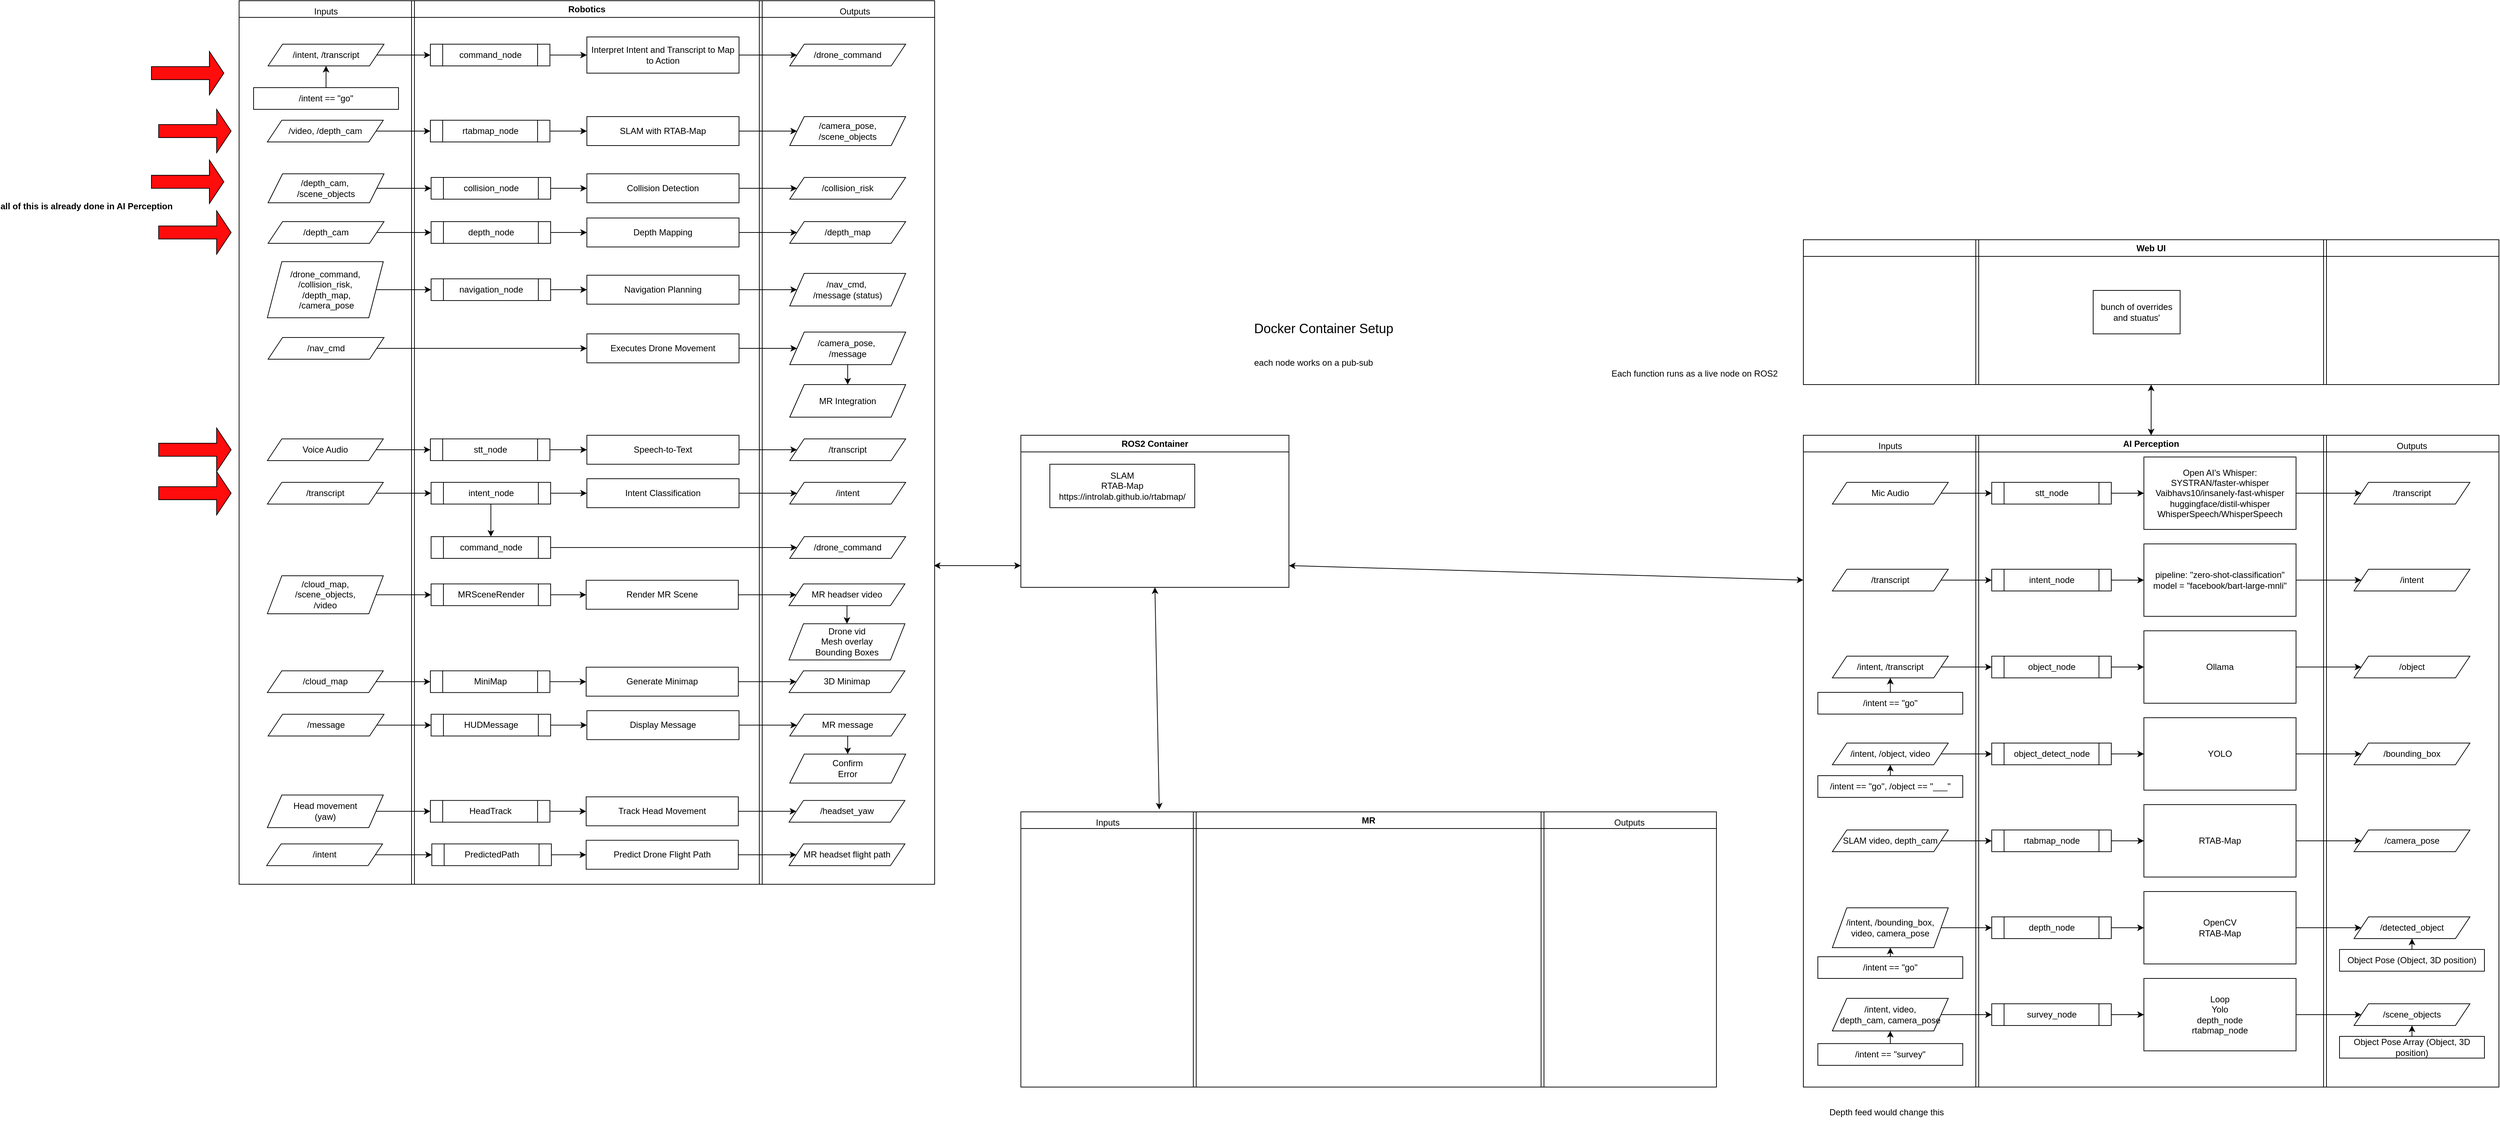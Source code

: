 <mxfile>
    <diagram id="y12sq9UacOIsMTTaWXX6" name="Page-1">
        <mxGraphModel dx="4480" dy="3827" grid="1" gridSize="10" guides="1" tooltips="1" connect="1" arrows="1" fold="1" page="1" pageScale="1" pageWidth="850" pageHeight="1100" math="0" shadow="0">
            <root>
                <mxCell id="0"/>
                <mxCell id="1" parent="0"/>
                <mxCell id="68" value="ROS2 Container" style="swimlane;whiteSpace=wrap;html=1;" parent="1" vertex="1">
                    <mxGeometry y="-1100" width="370" height="210" as="geometry"/>
                </mxCell>
                <mxCell id="71" value="&lt;div&gt;SLAM&lt;/div&gt;RTAB-Map&lt;div&gt;https://introlab.github.io/rtabmap/&lt;/div&gt;" style="whiteSpace=wrap;html=1;" parent="68" vertex="1">
                    <mxGeometry x="40" y="40" width="200" height="60" as="geometry"/>
                </mxCell>
                <mxCell id="72" value="AI Perception" style="swimlane;whiteSpace=wrap;html=1;" parent="1" vertex="1">
                    <mxGeometry x="1080" y="-1100" width="960" height="900" as="geometry"/>
                </mxCell>
                <mxCell id="85" style="edgeStyle=none;html=1;exitX=1;exitY=0.5;exitDx=0;exitDy=0;entryX=0;entryY=0.5;entryDx=0;entryDy=0;" parent="72" source="79" target="81" edge="1">
                    <mxGeometry relative="1" as="geometry"/>
                </mxCell>
                <mxCell id="79" value="Mic Audio" style="shape=parallelogram;perimeter=parallelogramPerimeter;whiteSpace=wrap;html=1;fixedSize=1;" parent="72" vertex="1">
                    <mxGeometry x="40" y="65" width="160" height="30" as="geometry"/>
                </mxCell>
                <mxCell id="81" value="&lt;span style=&quot;color: rgb(0, 0, 0);&quot;&gt;stt_node&lt;/span&gt;" style="shape=process;whiteSpace=wrap;html=1;backgroundOutline=1;" parent="72" vertex="1">
                    <mxGeometry x="260" y="65" width="165" height="30" as="geometry"/>
                </mxCell>
                <mxCell id="87" style="edgeStyle=none;html=1;exitX=1;exitY=0.5;exitDx=0;exitDy=0;entryX=0;entryY=0.5;entryDx=0;entryDy=0;" parent="72" source="82" target="84" edge="1">
                    <mxGeometry relative="1" as="geometry"/>
                </mxCell>
                <mxCell id="82" value="&lt;div&gt;&lt;span style=&quot;background-color: transparent;&quot;&gt;Open AI&#39;s Whisper:&lt;/span&gt;&lt;/div&gt;&lt;div&gt;SYSTRAN/faster-whisper&lt;/div&gt;&lt;div&gt;Vaibhavs10/insanely-fast-whisper&lt;/div&gt;&lt;div&gt;huggingface/distil-whisper&lt;/div&gt;&lt;div&gt;WhisperSpeech/WhisperSpeech&lt;/div&gt;" style="rounded=0;whiteSpace=wrap;html=1;align=center;" parent="72" vertex="1">
                    <mxGeometry x="470" y="30" width="210" height="100" as="geometry"/>
                </mxCell>
                <mxCell id="84" value="/transcript" style="shape=parallelogram;perimeter=parallelogramPerimeter;whiteSpace=wrap;html=1;fixedSize=1;" parent="72" vertex="1">
                    <mxGeometry x="760" y="65" width="160" height="30" as="geometry"/>
                </mxCell>
                <mxCell id="86" style="edgeStyle=none;html=1;exitX=1;exitY=0.5;exitDx=0;exitDy=0;entryX=0;entryY=0.5;entryDx=0;entryDy=0;" parent="72" source="81" target="82" edge="1">
                    <mxGeometry relative="1" as="geometry">
                        <mxPoint x="460" y="80" as="targetPoint"/>
                    </mxGeometry>
                </mxCell>
                <mxCell id="94" style="edgeStyle=none;html=1;exitX=1;exitY=0.5;exitDx=0;exitDy=0;entryX=0;entryY=0.5;entryDx=0;entryDy=0;" parent="72" source="95" target="96" edge="1">
                    <mxGeometry relative="1" as="geometry"/>
                </mxCell>
                <mxCell id="95" value="&lt;span style=&quot;color: rgb(0, 0, 0);&quot;&gt;/transcript&lt;/span&gt;" style="shape=parallelogram;perimeter=parallelogramPerimeter;whiteSpace=wrap;html=1;fixedSize=1;" parent="72" vertex="1">
                    <mxGeometry x="40" y="185" width="160" height="30" as="geometry"/>
                </mxCell>
                <mxCell id="96" value="&lt;span style=&quot;color: rgb(0, 0, 0);&quot;&gt;intent_node&lt;/span&gt;" style="shape=process;whiteSpace=wrap;html=1;backgroundOutline=1;" parent="72" vertex="1">
                    <mxGeometry x="260" y="185" width="165" height="30" as="geometry"/>
                </mxCell>
                <mxCell id="97" style="edgeStyle=none;html=1;exitX=1;exitY=0.5;exitDx=0;exitDy=0;entryX=0;entryY=0.5;entryDx=0;entryDy=0;" parent="72" source="98" target="99" edge="1">
                    <mxGeometry relative="1" as="geometry"/>
                </mxCell>
                <mxCell id="98" value="&lt;p&gt;pipeline: &quot;zero-shot-classification&quot;&lt;br&gt;model = &quot;facebook/bart-large-mnli&quot;&lt;/p&gt;" style="rounded=0;whiteSpace=wrap;html=1;align=center;" parent="72" vertex="1">
                    <mxGeometry x="470" y="150" width="210" height="100" as="geometry"/>
                </mxCell>
                <mxCell id="99" value="/intent" style="shape=parallelogram;perimeter=parallelogramPerimeter;whiteSpace=wrap;html=1;fixedSize=1;" parent="72" vertex="1">
                    <mxGeometry x="760" y="185" width="160" height="30" as="geometry"/>
                </mxCell>
                <mxCell id="100" style="edgeStyle=none;html=1;exitX=1;exitY=0.5;exitDx=0;exitDy=0;entryX=0;entryY=0.5;entryDx=0;entryDy=0;" parent="72" source="96" target="98" edge="1">
                    <mxGeometry relative="1" as="geometry">
                        <mxPoint x="460" y="200" as="targetPoint"/>
                    </mxGeometry>
                </mxCell>
                <mxCell id="101" style="edgeStyle=none;html=1;exitX=1;exitY=0.5;exitDx=0;exitDy=0;entryX=0;entryY=0.5;entryDx=0;entryDy=0;" parent="72" source="102" target="103" edge="1">
                    <mxGeometry relative="1" as="geometry"/>
                </mxCell>
                <mxCell id="102" value="/intent, /transcript" style="shape=parallelogram;perimeter=parallelogramPerimeter;whiteSpace=wrap;html=1;fixedSize=1;" parent="72" vertex="1">
                    <mxGeometry x="40" y="305" width="160" height="30" as="geometry"/>
                </mxCell>
                <mxCell id="103" value="&lt;span style=&quot;color: rgb(0, 0, 0);&quot;&gt;object_node&lt;/span&gt;" style="shape=process;whiteSpace=wrap;html=1;backgroundOutline=1;" parent="72" vertex="1">
                    <mxGeometry x="260" y="305" width="165" height="30" as="geometry"/>
                </mxCell>
                <mxCell id="104" style="edgeStyle=none;html=1;exitX=1;exitY=0.5;exitDx=0;exitDy=0;entryX=0;entryY=0.5;entryDx=0;entryDy=0;" parent="72" source="105" target="106" edge="1">
                    <mxGeometry relative="1" as="geometry"/>
                </mxCell>
                <mxCell id="105" value="&lt;div&gt;Ollama&lt;/div&gt;" style="rounded=0;whiteSpace=wrap;html=1;align=center;" parent="72" vertex="1">
                    <mxGeometry x="470" y="270" width="210" height="100" as="geometry"/>
                </mxCell>
                <mxCell id="106" value="/object" style="shape=parallelogram;perimeter=parallelogramPerimeter;whiteSpace=wrap;html=1;fixedSize=1;" parent="72" vertex="1">
                    <mxGeometry x="760" y="305" width="160" height="30" as="geometry"/>
                </mxCell>
                <mxCell id="107" style="edgeStyle=none;html=1;exitX=1;exitY=0.5;exitDx=0;exitDy=0;entryX=0;entryY=0.5;entryDx=0;entryDy=0;" parent="72" source="103" target="105" edge="1">
                    <mxGeometry relative="1" as="geometry">
                        <mxPoint x="460" y="320" as="targetPoint"/>
                    </mxGeometry>
                </mxCell>
                <mxCell id="108" style="edgeStyle=none;html=1;exitX=1;exitY=0.5;exitDx=0;exitDy=0;entryX=0;entryY=0.5;entryDx=0;entryDy=0;" parent="72" source="109" target="110" edge="1">
                    <mxGeometry relative="1" as="geometry"/>
                </mxCell>
                <mxCell id="109" value="/intent, /object, video" style="shape=parallelogram;perimeter=parallelogramPerimeter;whiteSpace=wrap;html=1;fixedSize=1;" parent="72" vertex="1">
                    <mxGeometry x="40" y="425" width="160" height="30" as="geometry"/>
                </mxCell>
                <mxCell id="110" value="&lt;span style=&quot;color: rgb(0, 0, 0);&quot;&gt;object_detect_node&lt;/span&gt;" style="shape=process;whiteSpace=wrap;html=1;backgroundOutline=1;" parent="72" vertex="1">
                    <mxGeometry x="260" y="425" width="165" height="30" as="geometry"/>
                </mxCell>
                <mxCell id="111" style="edgeStyle=none;html=1;exitX=1;exitY=0.5;exitDx=0;exitDy=0;entryX=0;entryY=0.5;entryDx=0;entryDy=0;" parent="72" source="112" target="113" edge="1">
                    <mxGeometry relative="1" as="geometry"/>
                </mxCell>
                <mxCell id="112" value="&lt;div&gt;YOLO&lt;/div&gt;" style="rounded=0;whiteSpace=wrap;html=1;align=center;" parent="72" vertex="1">
                    <mxGeometry x="470" y="390" width="210" height="100" as="geometry"/>
                </mxCell>
                <mxCell id="113" value="/bounding_box" style="shape=parallelogram;perimeter=parallelogramPerimeter;whiteSpace=wrap;html=1;fixedSize=1;" parent="72" vertex="1">
                    <mxGeometry x="760" y="425" width="160" height="30" as="geometry"/>
                </mxCell>
                <mxCell id="114" style="edgeStyle=none;html=1;exitX=1;exitY=0.5;exitDx=0;exitDy=0;entryX=0;entryY=0.5;entryDx=0;entryDy=0;" parent="72" source="110" target="112" edge="1">
                    <mxGeometry relative="1" as="geometry">
                        <mxPoint x="460" y="440" as="targetPoint"/>
                    </mxGeometry>
                </mxCell>
                <mxCell id="115" style="edgeStyle=none;html=1;exitX=1;exitY=0.5;exitDx=0;exitDy=0;entryX=0;entryY=0.5;entryDx=0;entryDy=0;" parent="72" source="116" target="117" edge="1">
                    <mxGeometry relative="1" as="geometry"/>
                </mxCell>
                <mxCell id="116" value="&lt;p&gt;/intent, /bounding_box,&lt;br&gt;video, camera_pose&lt;/p&gt;" style="shape=parallelogram;perimeter=parallelogramPerimeter;whiteSpace=wrap;html=1;fixedSize=1;" parent="72" vertex="1">
                    <mxGeometry x="40" y="652.5" width="160" height="55" as="geometry"/>
                </mxCell>
                <mxCell id="117" value="&lt;span style=&quot;color: rgb(0, 0, 0);&quot;&gt;depth_node&lt;/span&gt;" style="shape=process;whiteSpace=wrap;html=1;backgroundOutline=1;" parent="72" vertex="1">
                    <mxGeometry x="260" y="665" width="165" height="30" as="geometry"/>
                </mxCell>
                <mxCell id="118" style="edgeStyle=none;html=1;exitX=1;exitY=0.5;exitDx=0;exitDy=0;entryX=0;entryY=0.5;entryDx=0;entryDy=0;" parent="72" source="119" target="120" edge="1">
                    <mxGeometry relative="1" as="geometry"/>
                </mxCell>
                <mxCell id="119" value="OpenCV&lt;br&gt;RTAB-Map" style="rounded=0;whiteSpace=wrap;html=1;align=center;" parent="72" vertex="1">
                    <mxGeometry x="470" y="630" width="210" height="100" as="geometry"/>
                </mxCell>
                <mxCell id="120" value="/detected_object" style="shape=parallelogram;perimeter=parallelogramPerimeter;whiteSpace=wrap;html=1;fixedSize=1;" parent="72" vertex="1">
                    <mxGeometry x="760" y="665" width="160" height="30" as="geometry"/>
                </mxCell>
                <mxCell id="121" style="edgeStyle=none;html=1;exitX=1;exitY=0.5;exitDx=0;exitDy=0;entryX=0;entryY=0.5;entryDx=0;entryDy=0;" parent="72" source="117" target="119" edge="1">
                    <mxGeometry relative="1" as="geometry">
                        <mxPoint x="460" y="680" as="targetPoint"/>
                    </mxGeometry>
                </mxCell>
                <mxCell id="123" style="edgeStyle=none;html=1;exitX=0.5;exitY=0;exitDx=0;exitDy=0;entryX=0.5;entryY=1;entryDx=0;entryDy=0;" parent="72" source="122" target="102" edge="1">
                    <mxGeometry relative="1" as="geometry"/>
                </mxCell>
                <mxCell id="122" value="/intent == &quot;go&quot;" style="rounded=0;whiteSpace=wrap;html=1;" parent="72" vertex="1">
                    <mxGeometry x="20" y="355" width="200" height="30" as="geometry"/>
                </mxCell>
                <mxCell id="125" style="edgeStyle=none;html=1;exitX=0.5;exitY=0;exitDx=0;exitDy=0;entryX=0.5;entryY=1;entryDx=0;entryDy=0;" parent="72" source="124" target="109" edge="1">
                    <mxGeometry relative="1" as="geometry"/>
                </mxCell>
                <mxCell id="124" value="/intent == &quot;go&quot;, /object == &quot;___&quot;" style="rounded=0;whiteSpace=wrap;html=1;" parent="72" vertex="1">
                    <mxGeometry x="20" y="470" width="200" height="30" as="geometry"/>
                </mxCell>
                <mxCell id="127" style="edgeStyle=none;html=1;exitX=0.5;exitY=0;exitDx=0;exitDy=0;entryX=0.5;entryY=1;entryDx=0;entryDy=0;" parent="72" source="126" target="120" edge="1">
                    <mxGeometry relative="1" as="geometry"/>
                </mxCell>
                <mxCell id="126" value="Object Pose (Object, 3D position)" style="rounded=0;whiteSpace=wrap;html=1;" parent="72" vertex="1">
                    <mxGeometry x="740" y="710" width="200" height="30" as="geometry"/>
                </mxCell>
                <mxCell id="169" style="edgeStyle=none;html=1;exitX=0.5;exitY=0;exitDx=0;exitDy=0;entryX=0.5;entryY=1;entryDx=0;entryDy=0;" parent="72" source="128" target="116" edge="1">
                    <mxGeometry relative="1" as="geometry"/>
                </mxCell>
                <mxCell id="128" value="/intent == &quot;go&quot;" style="rounded=0;whiteSpace=wrap;html=1;" parent="72" vertex="1">
                    <mxGeometry x="20" y="720" width="200" height="30" as="geometry"/>
                </mxCell>
                <mxCell id="130" style="edgeStyle=none;html=1;exitX=1;exitY=0.5;exitDx=0;exitDy=0;entryX=0;entryY=0.5;entryDx=0;entryDy=0;" parent="72" source="131" target="132" edge="1">
                    <mxGeometry relative="1" as="geometry"/>
                </mxCell>
                <mxCell id="131" value="&lt;p&gt;/intent, video,&lt;br&gt;depth_cam, camera_pose&lt;/p&gt;" style="shape=parallelogram;perimeter=parallelogramPerimeter;whiteSpace=wrap;html=1;fixedSize=1;" parent="72" vertex="1">
                    <mxGeometry x="40" y="777.5" width="160" height="45" as="geometry"/>
                </mxCell>
                <mxCell id="132" value="&lt;span style=&quot;color: rgb(0, 0, 0);&quot;&gt;survey_node&lt;/span&gt;" style="shape=process;whiteSpace=wrap;html=1;backgroundOutline=1;" parent="72" vertex="1">
                    <mxGeometry x="260" y="785" width="165" height="30" as="geometry"/>
                </mxCell>
                <mxCell id="133" style="edgeStyle=none;html=1;exitX=1;exitY=0.5;exitDx=0;exitDy=0;entryX=0;entryY=0.5;entryDx=0;entryDy=0;" parent="72" source="134" target="135" edge="1">
                    <mxGeometry relative="1" as="geometry"/>
                </mxCell>
                <mxCell id="134" value="&lt;div&gt;Loop&lt;/div&gt;&lt;div&gt;Yolo&lt;/div&gt;&lt;div&gt;depth_node&lt;/div&gt;&lt;div&gt;rtabmap_node&lt;/div&gt;" style="rounded=0;whiteSpace=wrap;html=1;align=center;" parent="72" vertex="1">
                    <mxGeometry x="470" y="750" width="210" height="100" as="geometry"/>
                </mxCell>
                <mxCell id="135" value="/scene_objects" style="shape=parallelogram;perimeter=parallelogramPerimeter;whiteSpace=wrap;html=1;fixedSize=1;" parent="72" vertex="1">
                    <mxGeometry x="760" y="785" width="160" height="30" as="geometry"/>
                </mxCell>
                <mxCell id="136" style="edgeStyle=none;html=1;exitX=1;exitY=0.5;exitDx=0;exitDy=0;entryX=0;entryY=0.5;entryDx=0;entryDy=0;" parent="72" source="132" target="134" edge="1">
                    <mxGeometry relative="1" as="geometry">
                        <mxPoint x="460" y="800" as="targetPoint"/>
                    </mxGeometry>
                </mxCell>
                <mxCell id="137" style="edgeStyle=none;html=1;exitX=0.5;exitY=0;exitDx=0;exitDy=0;entryX=0.5;entryY=1;entryDx=0;entryDy=0;" parent="72" source="138" target="135" edge="1">
                    <mxGeometry relative="1" as="geometry"/>
                </mxCell>
                <mxCell id="138" value="Object Pose Array (Object, 3D position)" style="rounded=0;whiteSpace=wrap;html=1;" parent="72" vertex="1">
                    <mxGeometry x="740" y="830" width="200" height="30" as="geometry"/>
                </mxCell>
                <mxCell id="139" style="edgeStyle=none;html=1;exitX=0.5;exitY=0;exitDx=0;exitDy=0;entryX=0.5;entryY=1;entryDx=0;entryDy=0;" parent="72" source="140" target="131" edge="1">
                    <mxGeometry relative="1" as="geometry"/>
                </mxCell>
                <mxCell id="140" value="/intent == &quot;survey&quot;" style="rounded=0;whiteSpace=wrap;html=1;" parent="72" vertex="1">
                    <mxGeometry x="20" y="840" width="200" height="30" as="geometry"/>
                </mxCell>
                <mxCell id="142" style="edgeStyle=none;html=1;exitX=1;exitY=0.5;exitDx=0;exitDy=0;entryX=0;entryY=0.5;entryDx=0;entryDy=0;" parent="72" source="143" target="144" edge="1">
                    <mxGeometry relative="1" as="geometry"/>
                </mxCell>
                <mxCell id="143" value="&lt;span style=&quot;color: rgb(0, 0, 0);&quot;&gt;SLAM video, depth_cam&lt;/span&gt;" style="shape=parallelogram;perimeter=parallelogramPerimeter;whiteSpace=wrap;html=1;fixedSize=1;" parent="72" vertex="1">
                    <mxGeometry x="40" y="545" width="160" height="30" as="geometry"/>
                </mxCell>
                <mxCell id="144" value="&lt;span style=&quot;color: rgb(0, 0, 0);&quot;&gt;rtabmap_node&lt;/span&gt;" style="shape=process;whiteSpace=wrap;html=1;backgroundOutline=1;" parent="72" vertex="1">
                    <mxGeometry x="260" y="545" width="165" height="30" as="geometry"/>
                </mxCell>
                <mxCell id="145" style="edgeStyle=none;html=1;exitX=1;exitY=0.5;exitDx=0;exitDy=0;entryX=0;entryY=0.5;entryDx=0;entryDy=0;" parent="72" source="146" target="147" edge="1">
                    <mxGeometry relative="1" as="geometry"/>
                </mxCell>
                <mxCell id="146" value="&lt;p&gt;RTAB-Map&lt;/p&gt;" style="rounded=0;whiteSpace=wrap;html=1;align=center;" parent="72" vertex="1">
                    <mxGeometry x="470" y="510" width="210" height="100" as="geometry"/>
                </mxCell>
                <mxCell id="147" value="/camera_pose" style="shape=parallelogram;perimeter=parallelogramPerimeter;whiteSpace=wrap;html=1;fixedSize=1;" parent="72" vertex="1">
                    <mxGeometry x="760" y="545" width="160" height="30" as="geometry"/>
                </mxCell>
                <mxCell id="148" style="edgeStyle=none;html=1;exitX=1;exitY=0.5;exitDx=0;exitDy=0;entryX=0;entryY=0.5;entryDx=0;entryDy=0;" parent="72" source="144" target="146" edge="1">
                    <mxGeometry relative="1" as="geometry">
                        <mxPoint x="460" y="560" as="targetPoint"/>
                    </mxGeometry>
                </mxCell>
                <mxCell id="156" value="Outputs" style="text;html=1;align=center;verticalAlign=middle;whiteSpace=wrap;rounded=0;" parent="72" vertex="1">
                    <mxGeometry x="810" width="60" height="30" as="geometry"/>
                </mxCell>
                <mxCell id="73" value="&lt;h1 style=&quot;margin-top: 0px;&quot;&gt;&lt;span style=&quot;color: rgb(0, 0, 0); text-align: center; background-color: transparent; font-weight: normal;&quot;&gt;&lt;font style=&quot;font-size: 18px;&quot;&gt;Docker Container Setup&lt;/font&gt;&lt;/span&gt;&lt;/h1&gt;&lt;h1 style=&quot;margin-top: 0px;&quot;&gt;&lt;font style=&quot;font-size: 12px;&quot;&gt;&lt;span style=&quot;font-weight: 400;&quot;&gt;each node works on a pub-sub&lt;/span&gt;&lt;/font&gt;&lt;/h1&gt;" style="text;html=1;whiteSpace=wrap;overflow=hidden;rounded=0;" parent="1" vertex="1">
                    <mxGeometry x="320" y="-1270" width="325" height="120" as="geometry"/>
                </mxCell>
                <mxCell id="76" style="edgeStyle=none;html=1;exitX=0.25;exitY=1;exitDx=0;exitDy=0;entryX=0.25;entryY=0;entryDx=0;entryDy=0;shape=link;" parent="1" source="72" target="72" edge="1">
                    <mxGeometry relative="1" as="geometry"/>
                </mxCell>
                <mxCell id="77" style="edgeStyle=none;html=1;exitX=0.75;exitY=1;exitDx=0;exitDy=0;entryX=0.75;entryY=0;entryDx=0;entryDy=0;shape=link;" parent="1" source="72" target="72" edge="1">
                    <mxGeometry relative="1" as="geometry"/>
                </mxCell>
                <mxCell id="80" value="Each function runs as a live node on ROS2" style="text;html=1;align=center;verticalAlign=middle;whiteSpace=wrap;rounded=0;" parent="1" vertex="1">
                    <mxGeometry x="780" y="-1200" width="300" height="30" as="geometry"/>
                </mxCell>
                <mxCell id="141" value="Depth feed would change this" style="text;html=1;align=center;verticalAlign=middle;whiteSpace=wrap;rounded=0;" parent="1" vertex="1">
                    <mxGeometry x="1100" y="-180" width="190" height="30" as="geometry"/>
                </mxCell>
                <mxCell id="149" value="Web UI" style="swimlane;whiteSpace=wrap;html=1;" parent="1" vertex="1">
                    <mxGeometry x="1080" y="-1370" width="960" height="200" as="geometry"/>
                </mxCell>
                <mxCell id="154" value="bunch of overrides and stuatus&#39;" style="rounded=0;whiteSpace=wrap;html=1;" parent="149" vertex="1">
                    <mxGeometry x="400" y="70" width="120" height="60" as="geometry"/>
                </mxCell>
                <mxCell id="150" value="" style="endArrow=classic;startArrow=classic;html=1;entryX=0.5;entryY=1;entryDx=0;entryDy=0;exitX=0.5;exitY=0;exitDx=0;exitDy=0;" parent="1" source="72" target="149" edge="1">
                    <mxGeometry width="50" height="50" relative="1" as="geometry">
                        <mxPoint x="1460" y="-1190" as="sourcePoint"/>
                        <mxPoint x="1510" y="-1240" as="targetPoint"/>
                    </mxGeometry>
                </mxCell>
                <mxCell id="151" value="" style="endArrow=classic;startArrow=classic;html=1;" parent="1" edge="1">
                    <mxGeometry width="50" height="50" relative="1" as="geometry">
                        <mxPoint x="370" y="-920" as="sourcePoint"/>
                        <mxPoint x="1080" y="-900" as="targetPoint"/>
                    </mxGeometry>
                </mxCell>
                <mxCell id="152" style="edgeStyle=none;html=1;exitX=0.25;exitY=1;exitDx=0;exitDy=0;entryX=0.25;entryY=0;entryDx=0;entryDy=0;shape=link;" parent="1" source="149" target="149" edge="1">
                    <mxGeometry relative="1" as="geometry"/>
                </mxCell>
                <mxCell id="153" style="edgeStyle=none;html=1;exitX=0.75;exitY=0;exitDx=0;exitDy=0;entryX=0.75;entryY=1;entryDx=0;entryDy=0;shape=link;" parent="1" source="149" target="149" edge="1">
                    <mxGeometry relative="1" as="geometry"/>
                </mxCell>
                <mxCell id="155" value="Inputs" style="text;html=1;align=center;verticalAlign=middle;whiteSpace=wrap;rounded=0;" parent="1" vertex="1">
                    <mxGeometry x="1170" y="-1100" width="60" height="30" as="geometry"/>
                </mxCell>
                <mxCell id="157" value="MR" style="swimlane;whiteSpace=wrap;html=1;" parent="1" vertex="1">
                    <mxGeometry y="-580" width="960" height="380" as="geometry"/>
                </mxCell>
                <mxCell id="164" value="Outputs" style="text;html=1;align=center;verticalAlign=middle;whiteSpace=wrap;rounded=0;" parent="157" vertex="1">
                    <mxGeometry x="810" width="60" height="30" as="geometry"/>
                </mxCell>
                <mxCell id="165" value="Inputs" style="text;html=1;align=center;verticalAlign=middle;whiteSpace=wrap;rounded=0;" parent="157" vertex="1">
                    <mxGeometry x="90" width="60" height="30" as="geometry"/>
                </mxCell>
                <mxCell id="159" value="Robotics" style="swimlane;whiteSpace=wrap;html=1;" parent="1" vertex="1">
                    <mxGeometry x="-1079" y="-1700" width="960" height="1220" as="geometry"/>
                </mxCell>
                <mxCell id="166" value="Outputs" style="text;html=1;align=center;verticalAlign=middle;whiteSpace=wrap;rounded=0;" parent="159" vertex="1">
                    <mxGeometry x="820" width="60" height="30" as="geometry"/>
                </mxCell>
                <mxCell id="167" value="Inputs" style="text;html=1;align=center;verticalAlign=middle;whiteSpace=wrap;rounded=0;" parent="159" vertex="1">
                    <mxGeometry x="90" width="60" height="30" as="geometry"/>
                </mxCell>
                <mxCell id="173" value="/intent, /transcript" style="shape=parallelogram;perimeter=parallelogramPerimeter;whiteSpace=wrap;html=1;fixedSize=1;" parent="159" vertex="1">
                    <mxGeometry x="40" y="60" width="160" height="30" as="geometry"/>
                </mxCell>
                <mxCell id="229" style="edgeStyle=none;html=1;exitX=0.5;exitY=0;exitDx=0;exitDy=0;entryX=0.5;entryY=1;entryDx=0;entryDy=0;" parent="159" source="174" edge="1">
                    <mxGeometry relative="1" as="geometry">
                        <mxPoint x="110" y="120" as="sourcePoint"/>
                        <mxPoint x="120" y="90" as="targetPoint"/>
                    </mxGeometry>
                </mxCell>
                <mxCell id="174" value="/intent == &quot;go&quot;" style="rounded=0;whiteSpace=wrap;html=1;" parent="159" vertex="1">
                    <mxGeometry x="20" y="120" width="200" height="30" as="geometry"/>
                </mxCell>
                <mxCell id="181" style="edgeStyle=none;html=1;exitX=1;exitY=0.5;exitDx=0;exitDy=0;entryX=0;entryY=0.5;entryDx=0;entryDy=0;" parent="159" source="177" target="178" edge="1">
                    <mxGeometry relative="1" as="geometry"/>
                </mxCell>
                <mxCell id="177" value="&lt;span style=&quot;color: rgb(0, 0, 0);&quot;&gt;command_node&lt;/span&gt;" style="shape=process;whiteSpace=wrap;html=1;backgroundOutline=1;" parent="159" vertex="1">
                    <mxGeometry x="264" y="60" width="165" height="30" as="geometry"/>
                </mxCell>
                <mxCell id="182" style="edgeStyle=none;html=1;exitX=1;exitY=0.5;exitDx=0;exitDy=0;entryX=0;entryY=0.5;entryDx=0;entryDy=0;" parent="159" source="178" target="179" edge="1">
                    <mxGeometry relative="1" as="geometry"/>
                </mxCell>
                <mxCell id="178" value="Interpret Intent and Transcript to Map to Action" style="rounded=0;whiteSpace=wrap;html=1;align=center;" parent="159" vertex="1">
                    <mxGeometry x="480" y="50" width="210" height="50" as="geometry"/>
                </mxCell>
                <mxCell id="179" value="/drone_command" style="shape=parallelogram;perimeter=parallelogramPerimeter;whiteSpace=wrap;html=1;fixedSize=1;" parent="159" vertex="1">
                    <mxGeometry x="760" y="60" width="160" height="30" as="geometry"/>
                </mxCell>
                <mxCell id="180" value="" style="endArrow=classic;html=1;entryX=0;entryY=0.5;entryDx=0;entryDy=0;exitX=1;exitY=0.5;exitDx=0;exitDy=0;" parent="159" source="173" target="177" edge="1">
                    <mxGeometry width="50" height="50" relative="1" as="geometry">
                        <mxPoint x="190" y="80" as="sourcePoint"/>
                        <mxPoint x="240" y="30" as="targetPoint"/>
                    </mxGeometry>
                </mxCell>
                <mxCell id="187" style="edgeStyle=none;html=1;exitX=1;exitY=0.5;exitDx=0;exitDy=0;entryX=0;entryY=0.5;entryDx=0;entryDy=0;" parent="159" source="183" target="184" edge="1">
                    <mxGeometry relative="1" as="geometry"/>
                </mxCell>
                <mxCell id="183" value="/video, /depth_cam" style="shape=parallelogram;perimeter=parallelogramPerimeter;whiteSpace=wrap;html=1;fixedSize=1;" parent="159" vertex="1">
                    <mxGeometry x="39" y="165" width="160" height="30" as="geometry"/>
                </mxCell>
                <mxCell id="188" style="edgeStyle=none;html=1;exitX=1;exitY=0.5;exitDx=0;exitDy=0;entryX=0;entryY=0.5;entryDx=0;entryDy=0;" parent="159" source="184" target="185" edge="1">
                    <mxGeometry relative="1" as="geometry"/>
                </mxCell>
                <mxCell id="184" value="&lt;span style=&quot;color: rgb(0, 0, 0);&quot;&gt;rtabmap_node&lt;/span&gt;" style="shape=process;whiteSpace=wrap;html=1;backgroundOutline=1;" parent="159" vertex="1">
                    <mxGeometry x="264" y="165" width="165" height="30" as="geometry"/>
                </mxCell>
                <mxCell id="189" style="edgeStyle=none;html=1;exitX=1;exitY=0.5;exitDx=0;exitDy=0;entryX=0;entryY=0.5;entryDx=0;entryDy=0;" parent="159" source="185" target="186" edge="1">
                    <mxGeometry relative="1" as="geometry"/>
                </mxCell>
                <mxCell id="185" value="SLAM with RTAB-Map" style="rounded=0;whiteSpace=wrap;html=1;align=center;" parent="159" vertex="1">
                    <mxGeometry x="480" y="160" width="210" height="40" as="geometry"/>
                </mxCell>
                <mxCell id="186" value="/camera_pose, /scene_objects" style="shape=parallelogram;perimeter=parallelogramPerimeter;whiteSpace=wrap;html=1;fixedSize=1;" parent="159" vertex="1">
                    <mxGeometry x="760" y="160" width="160" height="40" as="geometry"/>
                </mxCell>
                <mxCell id="194" style="edgeStyle=none;html=1;exitX=1;exitY=0.5;exitDx=0;exitDy=0;entryX=0;entryY=0.5;entryDx=0;entryDy=0;" parent="159" source="190" target="191" edge="1">
                    <mxGeometry relative="1" as="geometry"/>
                </mxCell>
                <mxCell id="190" value="/depth_cam,&amp;nbsp;&lt;div&gt;/scene_objects&lt;/div&gt;" style="shape=parallelogram;perimeter=parallelogramPerimeter;whiteSpace=wrap;html=1;fixedSize=1;" parent="159" vertex="1">
                    <mxGeometry x="40" y="239" width="160" height="40" as="geometry"/>
                </mxCell>
                <mxCell id="195" style="edgeStyle=none;html=1;exitX=1;exitY=0.5;exitDx=0;exitDy=0;entryX=0;entryY=0.5;entryDx=0;entryDy=0;" parent="159" source="191" target="192" edge="1">
                    <mxGeometry relative="1" as="geometry"/>
                </mxCell>
                <mxCell id="191" value="&lt;span style=&quot;color: rgb(0, 0, 0);&quot;&gt;collision_node&lt;/span&gt;" style="shape=process;whiteSpace=wrap;html=1;backgroundOutline=1;" parent="159" vertex="1">
                    <mxGeometry x="265" y="244" width="165" height="30" as="geometry"/>
                </mxCell>
                <mxCell id="196" style="edgeStyle=none;html=1;exitX=1;exitY=0.5;exitDx=0;exitDy=0;" parent="159" source="192" target="193" edge="1">
                    <mxGeometry relative="1" as="geometry"/>
                </mxCell>
                <mxCell id="192" value="Collision Detection" style="rounded=0;whiteSpace=wrap;html=1;align=center;" parent="159" vertex="1">
                    <mxGeometry x="480" y="239" width="210" height="40" as="geometry"/>
                </mxCell>
                <mxCell id="193" value="/collision_risk" style="shape=parallelogram;perimeter=parallelogramPerimeter;whiteSpace=wrap;html=1;fixedSize=1;" parent="159" vertex="1">
                    <mxGeometry x="760" y="244" width="160" height="30" as="geometry"/>
                </mxCell>
                <mxCell id="201" style="edgeStyle=none;html=1;exitX=1;exitY=0.5;exitDx=0;exitDy=0;entryX=0;entryY=0.5;entryDx=0;entryDy=0;" parent="159" source="197" target="199" edge="1">
                    <mxGeometry relative="1" as="geometry"/>
                </mxCell>
                <mxCell id="197" value="/depth_cam" style="shape=parallelogram;perimeter=parallelogramPerimeter;whiteSpace=wrap;html=1;fixedSize=1;" parent="159" vertex="1">
                    <mxGeometry x="40" y="305" width="160" height="30" as="geometry"/>
                </mxCell>
                <mxCell id="203" style="edgeStyle=none;html=1;exitX=1;exitY=0.5;exitDx=0;exitDy=0;entryX=0;entryY=0.5;entryDx=0;entryDy=0;" parent="159" source="198" target="200" edge="1">
                    <mxGeometry relative="1" as="geometry"/>
                </mxCell>
                <mxCell id="198" value="Depth Mapping" style="rounded=0;whiteSpace=wrap;html=1;align=center;" parent="159" vertex="1">
                    <mxGeometry x="480" y="300" width="210" height="40" as="geometry"/>
                </mxCell>
                <mxCell id="202" style="edgeStyle=none;html=1;exitX=1;exitY=0.5;exitDx=0;exitDy=0;entryX=0;entryY=0.5;entryDx=0;entryDy=0;" parent="159" source="199" target="198" edge="1">
                    <mxGeometry relative="1" as="geometry"/>
                </mxCell>
                <mxCell id="199" value="&lt;span style=&quot;color: rgb(0, 0, 0);&quot;&gt;depth_node&lt;/span&gt;" style="shape=process;whiteSpace=wrap;html=1;backgroundOutline=1;" parent="159" vertex="1">
                    <mxGeometry x="265" y="305" width="165" height="30" as="geometry"/>
                </mxCell>
                <mxCell id="200" value="/depth_map" style="shape=parallelogram;perimeter=parallelogramPerimeter;whiteSpace=wrap;html=1;fixedSize=1;" parent="159" vertex="1">
                    <mxGeometry x="760" y="305" width="160" height="30" as="geometry"/>
                </mxCell>
                <mxCell id="205" style="edgeStyle=none;html=1;exitX=1;exitY=0.5;exitDx=0;exitDy=0;entryX=0;entryY=0.5;entryDx=0;entryDy=0;" parent="159" source="206" target="210" edge="1">
                    <mxGeometry relative="1" as="geometry"/>
                </mxCell>
                <mxCell id="206" value="/drone_command, /collision_risk,&lt;div&gt;&amp;nbsp;/depth_map,&lt;/div&gt;&lt;div&gt;&amp;nbsp;/camera_pose&lt;/div&gt;" style="shape=parallelogram;perimeter=parallelogramPerimeter;whiteSpace=wrap;html=1;fixedSize=1;" parent="159" vertex="1">
                    <mxGeometry x="39" y="360.25" width="160" height="77.5" as="geometry"/>
                </mxCell>
                <mxCell id="207" style="edgeStyle=none;html=1;exitX=1;exitY=0.5;exitDx=0;exitDy=0;entryX=0;entryY=0.5;entryDx=0;entryDy=0;" parent="159" source="208" target="211" edge="1">
                    <mxGeometry relative="1" as="geometry"/>
                </mxCell>
                <mxCell id="208" value="Navigation Planning" style="rounded=0;whiteSpace=wrap;html=1;align=center;" parent="159" vertex="1">
                    <mxGeometry x="480" y="379" width="210" height="40" as="geometry"/>
                </mxCell>
                <mxCell id="209" style="edgeStyle=none;html=1;exitX=1;exitY=0.5;exitDx=0;exitDy=0;entryX=0;entryY=0.5;entryDx=0;entryDy=0;" parent="159" source="210" target="208" edge="1">
                    <mxGeometry relative="1" as="geometry"/>
                </mxCell>
                <mxCell id="210" value="&lt;span style=&quot;color: rgb(0, 0, 0);&quot;&gt;navigation_node&lt;/span&gt;" style="shape=process;whiteSpace=wrap;html=1;backgroundOutline=1;" parent="159" vertex="1">
                    <mxGeometry x="265" y="384" width="165" height="30" as="geometry"/>
                </mxCell>
                <mxCell id="211" value="/nav_cmd,&amp;nbsp;&lt;div&gt;/message (status)&lt;/div&gt;" style="shape=parallelogram;perimeter=parallelogramPerimeter;whiteSpace=wrap;html=1;fixedSize=1;" parent="159" vertex="1">
                    <mxGeometry x="760" y="376.5" width="160" height="45" as="geometry"/>
                </mxCell>
                <mxCell id="212" style="edgeStyle=none;html=1;exitX=1;exitY=0.5;exitDx=0;exitDy=0;entryX=0;entryY=0.5;entryDx=0;entryDy=0;" parent="159" source="213" target="215" edge="1">
                    <mxGeometry relative="1" as="geometry">
                        <mxPoint x="270" y="480" as="targetPoint"/>
                    </mxGeometry>
                </mxCell>
                <mxCell id="213" value="/nav_cmd" style="shape=parallelogram;perimeter=parallelogramPerimeter;whiteSpace=wrap;html=1;fixedSize=1;" parent="159" vertex="1">
                    <mxGeometry x="40" y="465" width="160" height="30" as="geometry"/>
                </mxCell>
                <mxCell id="214" style="edgeStyle=none;html=1;exitX=1;exitY=0.5;exitDx=0;exitDy=0;entryX=0;entryY=0.5;entryDx=0;entryDy=0;" parent="159" source="215" target="218" edge="1">
                    <mxGeometry relative="1" as="geometry"/>
                </mxCell>
                <mxCell id="215" value="Executes Drone Movement" style="rounded=0;whiteSpace=wrap;html=1;align=center;" parent="159" vertex="1">
                    <mxGeometry x="480" y="460" width="210" height="40" as="geometry"/>
                </mxCell>
                <mxCell id="227" value="" style="edgeStyle=none;html=1;" parent="159" source="218" target="226" edge="1">
                    <mxGeometry relative="1" as="geometry"/>
                </mxCell>
                <mxCell id="218" value="/camera_pose,&amp;nbsp;&lt;div&gt;/message&lt;/div&gt;" style="shape=parallelogram;perimeter=parallelogramPerimeter;whiteSpace=wrap;html=1;fixedSize=1;" parent="159" vertex="1">
                    <mxGeometry x="760" y="457.5" width="160" height="45" as="geometry"/>
                </mxCell>
                <mxCell id="219" style="edgeStyle=none;html=1;exitX=1;exitY=0.5;exitDx=0;exitDy=0;entryX=0;entryY=0.5;entryDx=0;entryDy=0;" parent="159" source="220" target="224" edge="1">
                    <mxGeometry relative="1" as="geometry"/>
                </mxCell>
                <mxCell id="220" value="Voice Audio" style="shape=parallelogram;perimeter=parallelogramPerimeter;whiteSpace=wrap;html=1;fixedSize=1;" parent="159" vertex="1">
                    <mxGeometry x="39" y="605" width="160" height="30" as="geometry"/>
                </mxCell>
                <mxCell id="221" style="edgeStyle=none;html=1;exitX=1;exitY=0.5;exitDx=0;exitDy=0;entryX=0;entryY=0.5;entryDx=0;entryDy=0;" parent="159" source="222" target="225" edge="1">
                    <mxGeometry relative="1" as="geometry"/>
                </mxCell>
                <mxCell id="222" value="Speech-to-Text" style="rounded=0;whiteSpace=wrap;html=1;align=center;" parent="159" vertex="1">
                    <mxGeometry x="480" y="600" width="210" height="40" as="geometry"/>
                </mxCell>
                <mxCell id="223" style="edgeStyle=none;html=1;exitX=1;exitY=0.5;exitDx=0;exitDy=0;entryX=0;entryY=0.5;entryDx=0;entryDy=0;" parent="159" source="224" target="222" edge="1">
                    <mxGeometry relative="1" as="geometry"/>
                </mxCell>
                <mxCell id="224" value="&lt;span style=&quot;color: rgb(0, 0, 0);&quot;&gt;stt_node&lt;/span&gt;" style="shape=process;whiteSpace=wrap;html=1;backgroundOutline=1;" parent="159" vertex="1">
                    <mxGeometry x="264" y="605" width="165" height="30" as="geometry"/>
                </mxCell>
                <mxCell id="225" value="/transcript" style="shape=parallelogram;perimeter=parallelogramPerimeter;whiteSpace=wrap;html=1;fixedSize=1;" parent="159" vertex="1">
                    <mxGeometry x="760" y="605" width="160" height="30" as="geometry"/>
                </mxCell>
                <mxCell id="226" value="MR Integration" style="shape=parallelogram;perimeter=parallelogramPerimeter;whiteSpace=wrap;html=1;fixedSize=1;" parent="159" vertex="1">
                    <mxGeometry x="760" y="530" width="160" height="45" as="geometry"/>
                </mxCell>
                <mxCell id="240" style="edgeStyle=none;html=1;exitX=1;exitY=0.5;exitDx=0;exitDy=0;entryX=0;entryY=0.5;entryDx=0;entryDy=0;" parent="159" source="241" target="245" edge="1">
                    <mxGeometry relative="1" as="geometry"/>
                </mxCell>
                <mxCell id="241" value="/transcript" style="shape=parallelogram;perimeter=parallelogramPerimeter;whiteSpace=wrap;html=1;fixedSize=1;" parent="159" vertex="1">
                    <mxGeometry x="39" y="665" width="160" height="30" as="geometry"/>
                </mxCell>
                <mxCell id="242" style="edgeStyle=none;html=1;exitX=1;exitY=0.5;exitDx=0;exitDy=0;entryX=0;entryY=0.5;entryDx=0;entryDy=0;" parent="159" source="243" target="246" edge="1">
                    <mxGeometry relative="1" as="geometry"/>
                </mxCell>
                <mxCell id="243" value="Intent Classification" style="rounded=0;whiteSpace=wrap;html=1;align=center;" parent="159" vertex="1">
                    <mxGeometry x="480" y="660" width="210" height="40" as="geometry"/>
                </mxCell>
                <mxCell id="244" style="edgeStyle=none;html=1;exitX=1;exitY=0.5;exitDx=0;exitDy=0;entryX=0;entryY=0.5;entryDx=0;entryDy=0;" parent="159" source="245" target="243" edge="1">
                    <mxGeometry relative="1" as="geometry"/>
                </mxCell>
                <mxCell id="254" style="edgeStyle=none;html=1;exitX=0.5;exitY=1;exitDx=0;exitDy=0;entryX=0.5;entryY=0;entryDx=0;entryDy=0;" parent="159" source="245" target="252" edge="1">
                    <mxGeometry relative="1" as="geometry"/>
                </mxCell>
                <mxCell id="245" value="&lt;span style=&quot;color: rgb(0, 0, 0);&quot;&gt;intent_node&lt;/span&gt;" style="shape=process;whiteSpace=wrap;html=1;backgroundOutline=1;" parent="159" vertex="1">
                    <mxGeometry x="265" y="665" width="165" height="30" as="geometry"/>
                </mxCell>
                <mxCell id="246" value="/intent" style="shape=parallelogram;perimeter=parallelogramPerimeter;whiteSpace=wrap;html=1;fixedSize=1;" parent="159" vertex="1">
                    <mxGeometry x="760" y="665" width="160" height="30" as="geometry"/>
                </mxCell>
                <mxCell id="255" style="edgeStyle=none;html=1;exitX=1;exitY=0.5;exitDx=0;exitDy=0;" parent="159" source="252" target="253" edge="1">
                    <mxGeometry relative="1" as="geometry"/>
                </mxCell>
                <mxCell id="252" value="&lt;span style=&quot;color: rgb(0, 0, 0);&quot;&gt;command_node&lt;/span&gt;" style="shape=process;whiteSpace=wrap;html=1;backgroundOutline=1;" parent="159" vertex="1">
                    <mxGeometry x="265" y="740" width="165" height="30" as="geometry"/>
                </mxCell>
                <mxCell id="253" value="/drone_command" style="shape=parallelogram;perimeter=parallelogramPerimeter;whiteSpace=wrap;html=1;fixedSize=1;" parent="159" vertex="1">
                    <mxGeometry x="760" y="740" width="160" height="30" as="geometry"/>
                </mxCell>
                <mxCell id="264" style="edgeStyle=none;html=1;exitX=1;exitY=0.5;exitDx=0;exitDy=0;entryX=0;entryY=0.5;entryDx=0;entryDy=0;" parent="159" source="265" target="269" edge="1">
                    <mxGeometry relative="1" as="geometry"/>
                </mxCell>
                <mxCell id="265" value="/cloud_map,&lt;div&gt;/scene_objects,&lt;div&gt;/video&lt;/div&gt;&lt;/div&gt;" style="shape=parallelogram;perimeter=parallelogramPerimeter;whiteSpace=wrap;html=1;fixedSize=1;" parent="159" vertex="1">
                    <mxGeometry x="39" y="794" width="160" height="52.5" as="geometry"/>
                </mxCell>
                <mxCell id="266" style="edgeStyle=none;html=1;exitX=1;exitY=0.5;exitDx=0;exitDy=0;entryX=0;entryY=0.5;entryDx=0;entryDy=0;" parent="159" source="267" target="270" edge="1">
                    <mxGeometry relative="1" as="geometry"/>
                </mxCell>
                <mxCell id="267" value="Render MR Scene" style="rounded=0;whiteSpace=wrap;html=1;align=center;" parent="159" vertex="1">
                    <mxGeometry x="479" y="800.25" width="210" height="40" as="geometry"/>
                </mxCell>
                <mxCell id="268" style="edgeStyle=none;html=1;exitX=1;exitY=0.5;exitDx=0;exitDy=0;entryX=0;entryY=0.5;entryDx=0;entryDy=0;" parent="159" source="269" target="267" edge="1">
                    <mxGeometry relative="1" as="geometry"/>
                </mxCell>
                <mxCell id="269" value="&lt;span style=&quot;color: rgb(0, 0, 0);&quot;&gt;MRSceneRender&lt;/span&gt;" style="shape=process;whiteSpace=wrap;html=1;backgroundOutline=1;" parent="159" vertex="1">
                    <mxGeometry x="265" y="805.25" width="165" height="30" as="geometry"/>
                </mxCell>
                <mxCell id="272" style="edgeStyle=none;html=1;exitX=0.5;exitY=1;exitDx=0;exitDy=0;entryX=0.5;entryY=0;entryDx=0;entryDy=0;" parent="159" source="270" target="271" edge="1">
                    <mxGeometry relative="1" as="geometry"/>
                </mxCell>
                <mxCell id="270" value="MR headser video" style="shape=parallelogram;perimeter=parallelogramPerimeter;whiteSpace=wrap;html=1;fixedSize=1;" parent="159" vertex="1">
                    <mxGeometry x="759" y="805.25" width="160" height="30" as="geometry"/>
                </mxCell>
                <mxCell id="271" value="Drone vid&lt;div&gt;Mesh overlay&lt;/div&gt;&lt;div&gt;Bounding Boxes&lt;/div&gt;" style="shape=parallelogram;perimeter=parallelogramPerimeter;whiteSpace=wrap;html=1;fixedSize=1;" parent="159" vertex="1">
                    <mxGeometry x="759" y="860.25" width="160" height="50" as="geometry"/>
                </mxCell>
                <mxCell id="274" style="edgeStyle=none;html=1;exitX=1;exitY=0.5;exitDx=0;exitDy=0;entryX=0;entryY=0.5;entryDx=0;entryDy=0;" parent="159" source="275" target="279" edge="1">
                    <mxGeometry relative="1" as="geometry"/>
                </mxCell>
                <mxCell id="275" value="/cloud_map" style="shape=parallelogram;perimeter=parallelogramPerimeter;whiteSpace=wrap;html=1;fixedSize=1;" parent="159" vertex="1">
                    <mxGeometry x="39" y="925.25" width="160" height="30" as="geometry"/>
                </mxCell>
                <mxCell id="276" style="edgeStyle=none;html=1;exitX=1;exitY=0.5;exitDx=0;exitDy=0;entryX=0;entryY=0.5;entryDx=0;entryDy=0;" parent="159" source="277" target="280" edge="1">
                    <mxGeometry relative="1" as="geometry"/>
                </mxCell>
                <mxCell id="277" value="Generate Minimap" style="rounded=0;whiteSpace=wrap;html=1;align=center;" parent="159" vertex="1">
                    <mxGeometry x="479" y="920.25" width="210" height="40" as="geometry"/>
                </mxCell>
                <mxCell id="278" style="edgeStyle=none;html=1;exitX=1;exitY=0.5;exitDx=0;exitDy=0;entryX=0;entryY=0.5;entryDx=0;entryDy=0;" parent="159" source="279" target="277" edge="1">
                    <mxGeometry relative="1" as="geometry"/>
                </mxCell>
                <mxCell id="279" value="&lt;span style=&quot;color: rgb(0, 0, 0);&quot;&gt;MiniMap&lt;/span&gt;" style="shape=process;whiteSpace=wrap;html=1;backgroundOutline=1;" parent="159" vertex="1">
                    <mxGeometry x="264" y="925.25" width="165" height="30" as="geometry"/>
                </mxCell>
                <mxCell id="280" value="3D Minimap" style="shape=parallelogram;perimeter=parallelogramPerimeter;whiteSpace=wrap;html=1;fixedSize=1;" parent="159" vertex="1">
                    <mxGeometry x="759" y="925.25" width="160" height="30" as="geometry"/>
                </mxCell>
                <mxCell id="281" style="edgeStyle=none;html=1;exitX=1;exitY=0.5;exitDx=0;exitDy=0;entryX=0;entryY=0.5;entryDx=0;entryDy=0;" parent="159" source="282" target="286" edge="1">
                    <mxGeometry relative="1" as="geometry"/>
                </mxCell>
                <mxCell id="282" value="/message" style="shape=parallelogram;perimeter=parallelogramPerimeter;whiteSpace=wrap;html=1;fixedSize=1;" parent="159" vertex="1">
                    <mxGeometry x="40" y="985.25" width="160" height="30" as="geometry"/>
                </mxCell>
                <mxCell id="283" style="edgeStyle=none;html=1;exitX=1;exitY=0.5;exitDx=0;exitDy=0;entryX=0;entryY=0.5;entryDx=0;entryDy=0;" parent="159" source="284" target="287" edge="1">
                    <mxGeometry relative="1" as="geometry"/>
                </mxCell>
                <mxCell id="284" value="Display Message" style="rounded=0;whiteSpace=wrap;html=1;align=center;" parent="159" vertex="1">
                    <mxGeometry x="480" y="980.25" width="210" height="40" as="geometry"/>
                </mxCell>
                <mxCell id="285" style="edgeStyle=none;html=1;exitX=1;exitY=0.5;exitDx=0;exitDy=0;entryX=0;entryY=0.5;entryDx=0;entryDy=0;" parent="159" source="286" target="284" edge="1">
                    <mxGeometry relative="1" as="geometry"/>
                </mxCell>
                <mxCell id="286" value="&lt;span style=&quot;color: rgb(0, 0, 0);&quot;&gt;HUDMessage&lt;/span&gt;" style="shape=process;whiteSpace=wrap;html=1;backgroundOutline=1;" parent="159" vertex="1">
                    <mxGeometry x="265" y="985.25" width="165" height="30" as="geometry"/>
                </mxCell>
                <mxCell id="289" style="edgeStyle=none;html=1;exitX=0.5;exitY=1;exitDx=0;exitDy=0;entryX=0.5;entryY=0;entryDx=0;entryDy=0;" parent="159" source="287" target="288" edge="1">
                    <mxGeometry relative="1" as="geometry"/>
                </mxCell>
                <mxCell id="287" value="MR message" style="shape=parallelogram;perimeter=parallelogramPerimeter;whiteSpace=wrap;html=1;fixedSize=1;" parent="159" vertex="1">
                    <mxGeometry x="760" y="985.25" width="160" height="30" as="geometry"/>
                </mxCell>
                <mxCell id="288" value="Confirm&lt;div&gt;Error&lt;/div&gt;" style="shape=parallelogram;perimeter=parallelogramPerimeter;whiteSpace=wrap;html=1;fixedSize=1;" parent="159" vertex="1">
                    <mxGeometry x="760" y="1040.25" width="160" height="40" as="geometry"/>
                </mxCell>
                <mxCell id="290" style="edgeStyle=none;html=1;exitX=1;exitY=0.5;exitDx=0;exitDy=0;entryX=0;entryY=0.5;entryDx=0;entryDy=0;" parent="159" source="291" target="295" edge="1">
                    <mxGeometry relative="1" as="geometry"/>
                </mxCell>
                <mxCell id="291" value="Head movement&lt;div&gt;(yaw)&lt;/div&gt;" style="shape=parallelogram;perimeter=parallelogramPerimeter;whiteSpace=wrap;html=1;fixedSize=1;" parent="159" vertex="1">
                    <mxGeometry x="39" y="1096.75" width="160" height="45" as="geometry"/>
                </mxCell>
                <mxCell id="292" style="edgeStyle=none;html=1;exitX=1;exitY=0.5;exitDx=0;exitDy=0;entryX=0;entryY=0.5;entryDx=0;entryDy=0;" parent="159" source="293" target="296" edge="1">
                    <mxGeometry relative="1" as="geometry"/>
                </mxCell>
                <mxCell id="293" value="Track Head Movement" style="rounded=0;whiteSpace=wrap;html=1;align=center;" parent="159" vertex="1">
                    <mxGeometry x="479" y="1099.25" width="210" height="40" as="geometry"/>
                </mxCell>
                <mxCell id="294" style="edgeStyle=none;html=1;exitX=1;exitY=0.5;exitDx=0;exitDy=0;entryX=0;entryY=0.5;entryDx=0;entryDy=0;" parent="159" source="295" target="293" edge="1">
                    <mxGeometry relative="1" as="geometry"/>
                </mxCell>
                <mxCell id="295" value="&lt;span style=&quot;color: rgb(0, 0, 0);&quot;&gt;HeadTrack&lt;/span&gt;" style="shape=process;whiteSpace=wrap;html=1;backgroundOutline=1;" parent="159" vertex="1">
                    <mxGeometry x="264" y="1104.25" width="165" height="30" as="geometry"/>
                </mxCell>
                <mxCell id="296" value="/headset_yaw" style="shape=parallelogram;perimeter=parallelogramPerimeter;whiteSpace=wrap;html=1;fixedSize=1;" parent="159" vertex="1">
                    <mxGeometry x="759" y="1104.25" width="160" height="30" as="geometry"/>
                </mxCell>
                <mxCell id="297" style="edgeStyle=none;html=1;exitX=1;exitY=0.5;exitDx=0;exitDy=0;entryX=0;entryY=0.5;entryDx=0;entryDy=0;" parent="159" source="298" target="302" edge="1">
                    <mxGeometry relative="1" as="geometry"/>
                </mxCell>
                <mxCell id="298" value="/intent" style="shape=parallelogram;perimeter=parallelogramPerimeter;whiteSpace=wrap;html=1;fixedSize=1;" parent="159" vertex="1">
                    <mxGeometry x="38" y="1164.25" width="160" height="30" as="geometry"/>
                </mxCell>
                <mxCell id="299" style="edgeStyle=none;html=1;exitX=1;exitY=0.5;exitDx=0;exitDy=0;entryX=0;entryY=0.5;entryDx=0;entryDy=0;" parent="159" source="300" target="303" edge="1">
                    <mxGeometry relative="1" as="geometry"/>
                </mxCell>
                <mxCell id="300" value="Predict Drone Flight Path" style="rounded=0;whiteSpace=wrap;html=1;align=center;" parent="159" vertex="1">
                    <mxGeometry x="479" y="1159.25" width="210" height="40" as="geometry"/>
                </mxCell>
                <mxCell id="301" style="edgeStyle=none;html=1;exitX=1;exitY=0.5;exitDx=0;exitDy=0;entryX=0;entryY=0.5;entryDx=0;entryDy=0;" parent="159" source="302" target="300" edge="1">
                    <mxGeometry relative="1" as="geometry"/>
                </mxCell>
                <mxCell id="302" value="&lt;span style=&quot;color: rgb(0, 0, 0);&quot;&gt;PredictedPath&lt;/span&gt;" style="shape=process;whiteSpace=wrap;html=1;backgroundOutline=1;" parent="159" vertex="1">
                    <mxGeometry x="266" y="1164.25" width="165" height="30" as="geometry"/>
                </mxCell>
                <mxCell id="303" value="MR headset flight path" style="shape=parallelogram;perimeter=parallelogramPerimeter;whiteSpace=wrap;html=1;fixedSize=1;" parent="159" vertex="1">
                    <mxGeometry x="759" y="1164.25" width="160" height="30" as="geometry"/>
                </mxCell>
                <mxCell id="160" style="edgeStyle=none;html=1;exitX=0.25;exitY=0;exitDx=0;exitDy=0;entryX=0.25;entryY=1;entryDx=0;entryDy=0;shape=link;" parent="1" source="157" target="157" edge="1">
                    <mxGeometry relative="1" as="geometry"/>
                </mxCell>
                <mxCell id="161" style="edgeStyle=none;html=1;exitX=0.75;exitY=1;exitDx=0;exitDy=0;entryX=0.75;entryY=0;entryDx=0;entryDy=0;shape=link;" parent="1" source="157" target="157" edge="1">
                    <mxGeometry relative="1" as="geometry"/>
                </mxCell>
                <mxCell id="162" style="edgeStyle=none;html=1;exitX=0.75;exitY=0;exitDx=0;exitDy=0;entryX=0.75;entryY=1;entryDx=0;entryDy=0;shape=link;" parent="1" source="159" target="159" edge="1">
                    <mxGeometry relative="1" as="geometry"/>
                </mxCell>
                <mxCell id="168" style="edgeStyle=none;html=1;exitX=0.25;exitY=0;exitDx=0;exitDy=0;entryX=0.25;entryY=1;entryDx=0;entryDy=0;shape=link;" parent="1" source="159" target="159" edge="1">
                    <mxGeometry relative="1" as="geometry"/>
                </mxCell>
                <mxCell id="171" value="" style="endArrow=classic;startArrow=classic;html=1;" parent="1" edge="1">
                    <mxGeometry width="50" height="50" relative="1" as="geometry">
                        <mxPoint x="-120" y="-920" as="sourcePoint"/>
                        <mxPoint y="-920" as="targetPoint"/>
                    </mxGeometry>
                </mxCell>
                <mxCell id="172" value="" style="endArrow=classic;startArrow=classic;html=1;entryX=0.199;entryY=-0.009;entryDx=0;entryDy=0;exitX=0.5;exitY=1;exitDx=0;exitDy=0;entryPerimeter=0;" parent="1" source="68" target="157" edge="1">
                    <mxGeometry width="50" height="50" relative="1" as="geometry">
                        <mxPoint x="480" y="-770" as="sourcePoint"/>
                        <mxPoint x="530" y="-820" as="targetPoint"/>
                    </mxGeometry>
                </mxCell>
                <mxCell id="305" value="" style="shape=singleArrow;whiteSpace=wrap;html=1;fillColor=#FF0C0C;" vertex="1" parent="1">
                    <mxGeometry x="-1190" y="-1110" width="100" height="60" as="geometry"/>
                </mxCell>
                <mxCell id="306" value="" style="shape=singleArrow;whiteSpace=wrap;html=1;fillColor=#FF0C0C;" vertex="1" parent="1">
                    <mxGeometry x="-1190" y="-1050" width="100" height="60" as="geometry"/>
                </mxCell>
                <mxCell id="307" value="" style="shape=singleArrow;whiteSpace=wrap;html=1;fillColor=#FF0C0C;" vertex="1" parent="1">
                    <mxGeometry x="-1190" y="-1410" width="100" height="60" as="geometry"/>
                </mxCell>
                <mxCell id="308" value="" style="shape=singleArrow;whiteSpace=wrap;html=1;fillColor=#FF0C0C;" vertex="1" parent="1">
                    <mxGeometry x="-1200" y="-1630" width="100" height="60" as="geometry"/>
                </mxCell>
                <mxCell id="309" value="" style="shape=singleArrow;whiteSpace=wrap;html=1;fillColor=#FF0C0C;" vertex="1" parent="1">
                    <mxGeometry x="-1190" y="-1550" width="100" height="60" as="geometry"/>
                </mxCell>
                <mxCell id="310" value="" style="shape=singleArrow;whiteSpace=wrap;html=1;fillColor=#FF0C0C;" vertex="1" parent="1">
                    <mxGeometry x="-1200" y="-1480" width="100" height="60" as="geometry"/>
                </mxCell>
                <mxCell id="311" value="&lt;font style=&quot;font-size: 12px;&quot;&gt;all of this is already done in AI Perception&lt;/font&gt;" style="text;strokeColor=none;fillColor=none;html=1;fontSize=24;fontStyle=1;verticalAlign=middle;align=center;" vertex="1" parent="1">
                    <mxGeometry x="-1340" y="-1440" width="100" height="40" as="geometry"/>
                </mxCell>
            </root>
        </mxGraphModel>
    </diagram>
</mxfile>